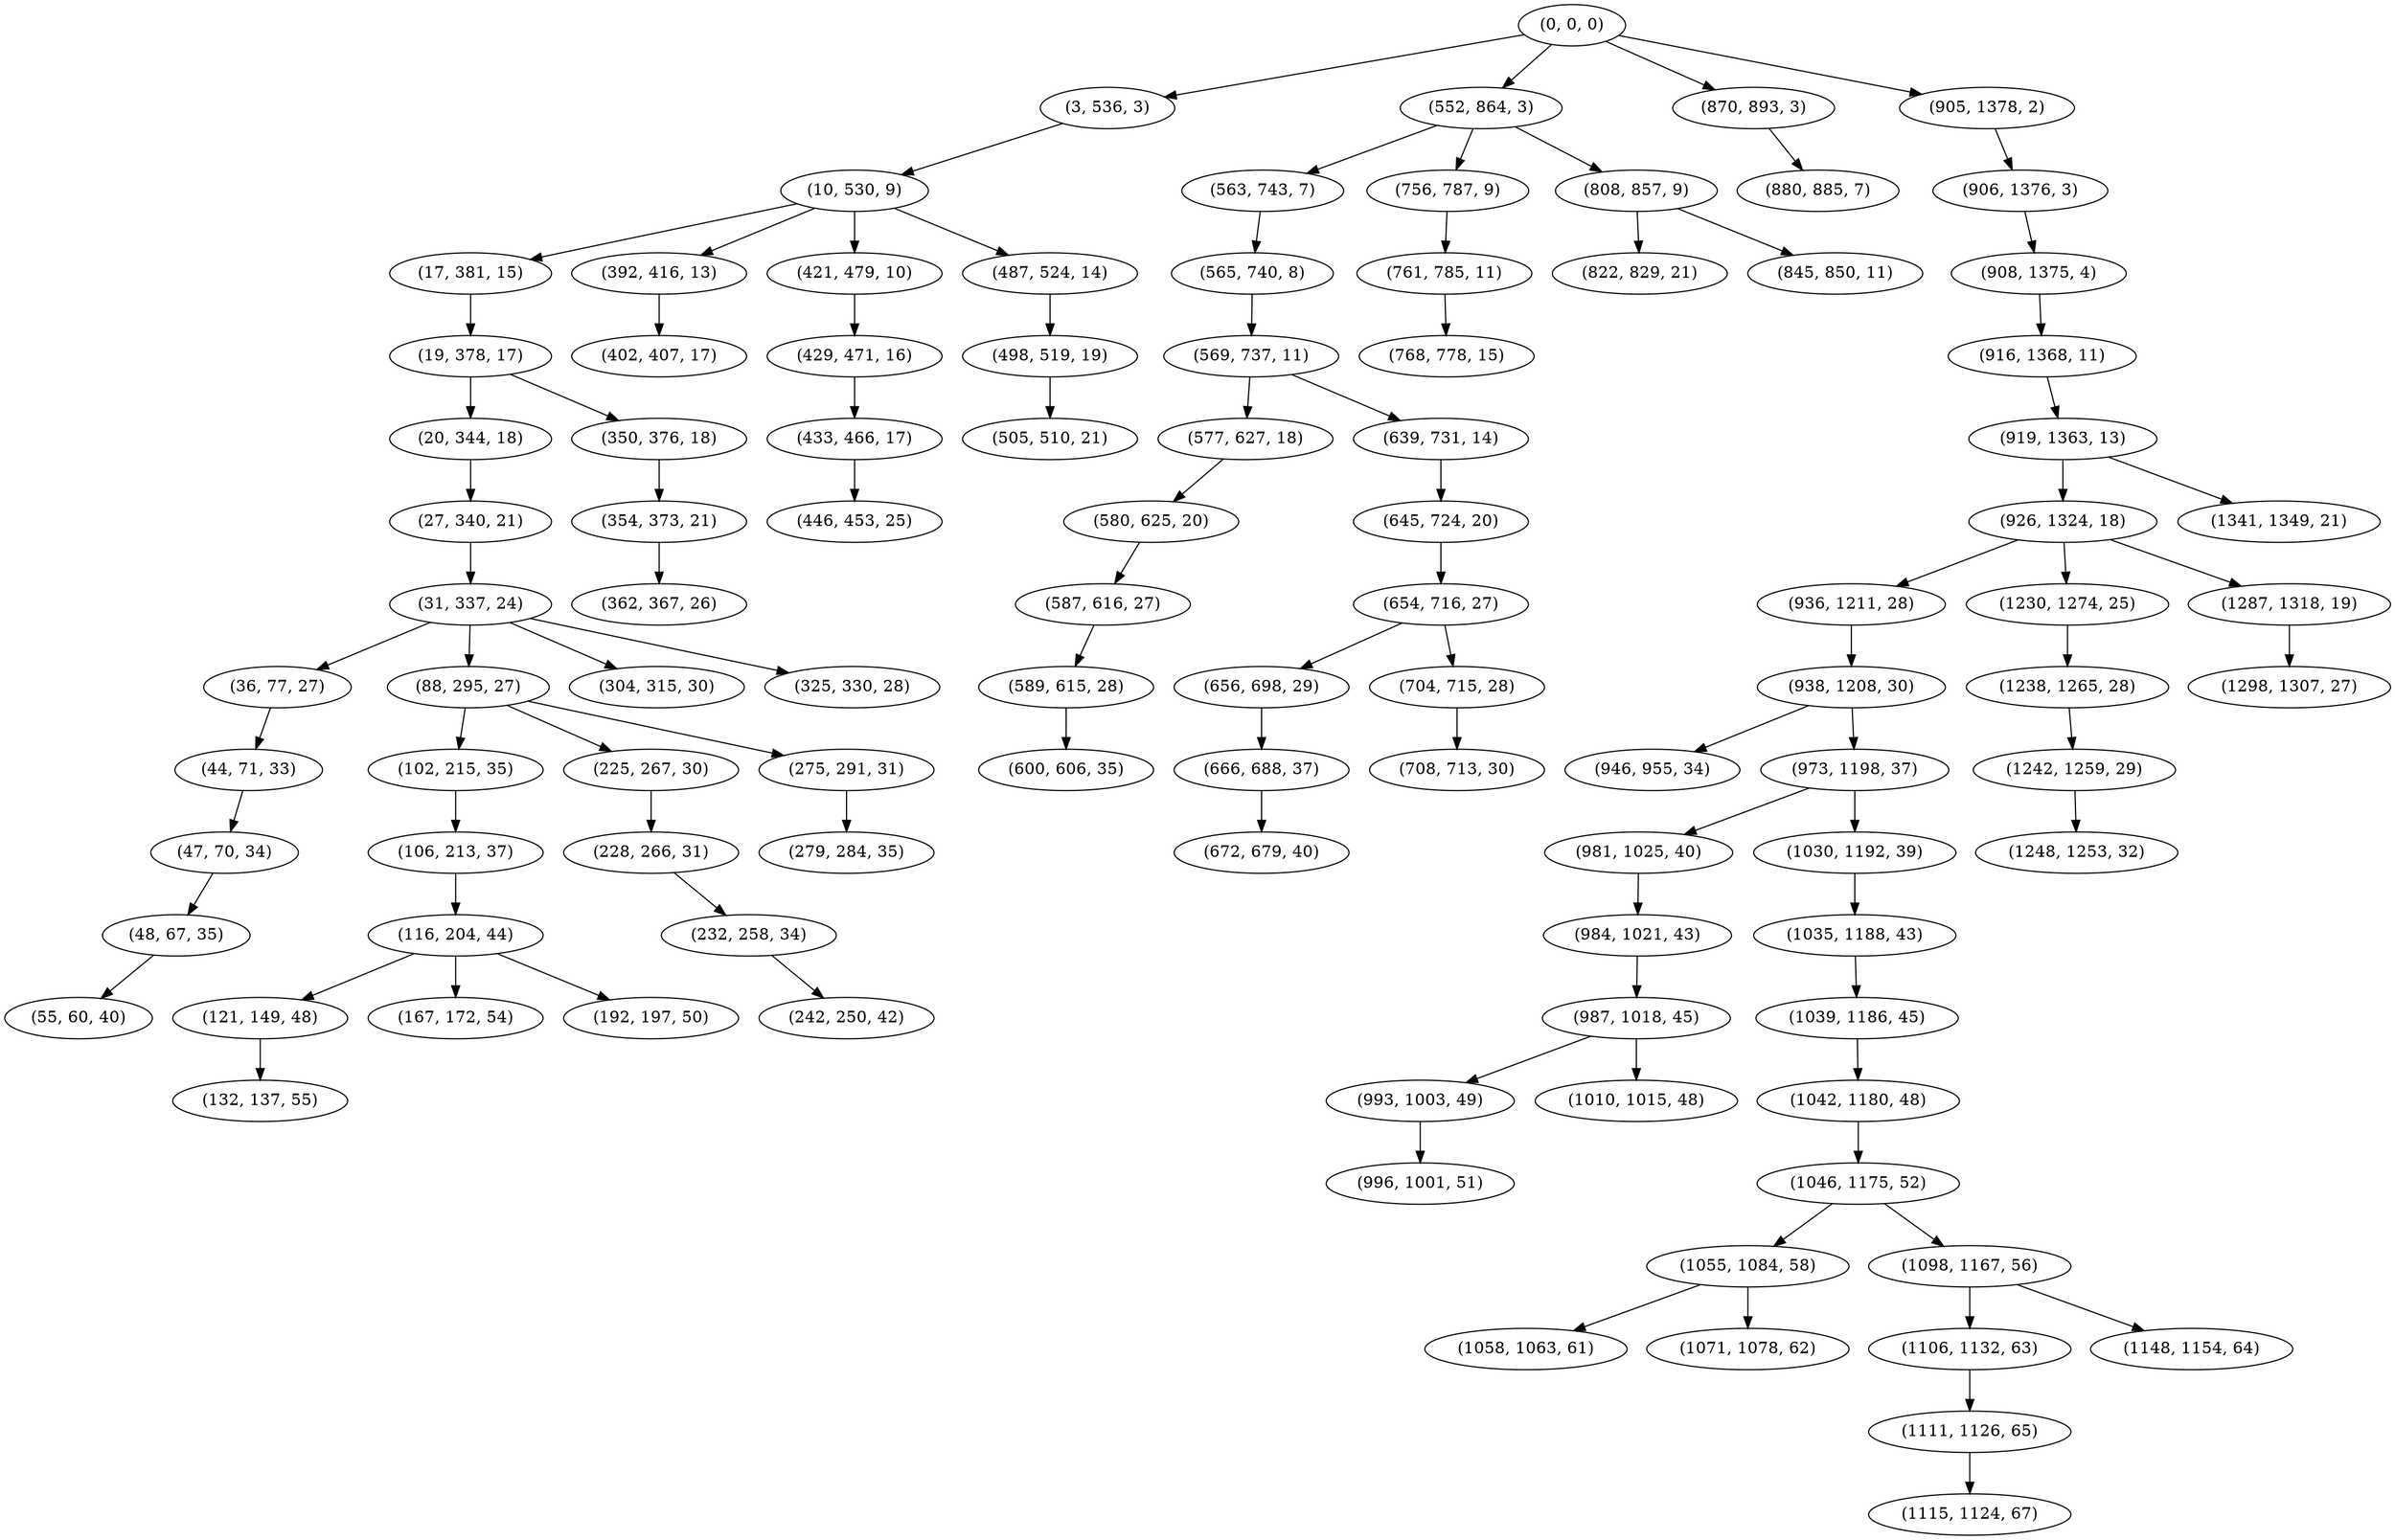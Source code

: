 digraph tree {
    "(0, 0, 0)";
    "(3, 536, 3)";
    "(10, 530, 9)";
    "(17, 381, 15)";
    "(19, 378, 17)";
    "(20, 344, 18)";
    "(27, 340, 21)";
    "(31, 337, 24)";
    "(36, 77, 27)";
    "(44, 71, 33)";
    "(47, 70, 34)";
    "(48, 67, 35)";
    "(55, 60, 40)";
    "(88, 295, 27)";
    "(102, 215, 35)";
    "(106, 213, 37)";
    "(116, 204, 44)";
    "(121, 149, 48)";
    "(132, 137, 55)";
    "(167, 172, 54)";
    "(192, 197, 50)";
    "(225, 267, 30)";
    "(228, 266, 31)";
    "(232, 258, 34)";
    "(242, 250, 42)";
    "(275, 291, 31)";
    "(279, 284, 35)";
    "(304, 315, 30)";
    "(325, 330, 28)";
    "(350, 376, 18)";
    "(354, 373, 21)";
    "(362, 367, 26)";
    "(392, 416, 13)";
    "(402, 407, 17)";
    "(421, 479, 10)";
    "(429, 471, 16)";
    "(433, 466, 17)";
    "(446, 453, 25)";
    "(487, 524, 14)";
    "(498, 519, 19)";
    "(505, 510, 21)";
    "(552, 864, 3)";
    "(563, 743, 7)";
    "(565, 740, 8)";
    "(569, 737, 11)";
    "(577, 627, 18)";
    "(580, 625, 20)";
    "(587, 616, 27)";
    "(589, 615, 28)";
    "(600, 606, 35)";
    "(639, 731, 14)";
    "(645, 724, 20)";
    "(654, 716, 27)";
    "(656, 698, 29)";
    "(666, 688, 37)";
    "(672, 679, 40)";
    "(704, 715, 28)";
    "(708, 713, 30)";
    "(756, 787, 9)";
    "(761, 785, 11)";
    "(768, 778, 15)";
    "(808, 857, 9)";
    "(822, 829, 21)";
    "(845, 850, 11)";
    "(870, 893, 3)";
    "(880, 885, 7)";
    "(905, 1378, 2)";
    "(906, 1376, 3)";
    "(908, 1375, 4)";
    "(916, 1368, 11)";
    "(919, 1363, 13)";
    "(926, 1324, 18)";
    "(936, 1211, 28)";
    "(938, 1208, 30)";
    "(946, 955, 34)";
    "(973, 1198, 37)";
    "(981, 1025, 40)";
    "(984, 1021, 43)";
    "(987, 1018, 45)";
    "(993, 1003, 49)";
    "(996, 1001, 51)";
    "(1010, 1015, 48)";
    "(1030, 1192, 39)";
    "(1035, 1188, 43)";
    "(1039, 1186, 45)";
    "(1042, 1180, 48)";
    "(1046, 1175, 52)";
    "(1055, 1084, 58)";
    "(1058, 1063, 61)";
    "(1071, 1078, 62)";
    "(1098, 1167, 56)";
    "(1106, 1132, 63)";
    "(1111, 1126, 65)";
    "(1115, 1124, 67)";
    "(1148, 1154, 64)";
    "(1230, 1274, 25)";
    "(1238, 1265, 28)";
    "(1242, 1259, 29)";
    "(1248, 1253, 32)";
    "(1287, 1318, 19)";
    "(1298, 1307, 27)";
    "(1341, 1349, 21)";
    "(0, 0, 0)" -> "(3, 536, 3)";
    "(0, 0, 0)" -> "(552, 864, 3)";
    "(0, 0, 0)" -> "(870, 893, 3)";
    "(0, 0, 0)" -> "(905, 1378, 2)";
    "(3, 536, 3)" -> "(10, 530, 9)";
    "(10, 530, 9)" -> "(17, 381, 15)";
    "(10, 530, 9)" -> "(392, 416, 13)";
    "(10, 530, 9)" -> "(421, 479, 10)";
    "(10, 530, 9)" -> "(487, 524, 14)";
    "(17, 381, 15)" -> "(19, 378, 17)";
    "(19, 378, 17)" -> "(20, 344, 18)";
    "(19, 378, 17)" -> "(350, 376, 18)";
    "(20, 344, 18)" -> "(27, 340, 21)";
    "(27, 340, 21)" -> "(31, 337, 24)";
    "(31, 337, 24)" -> "(36, 77, 27)";
    "(31, 337, 24)" -> "(88, 295, 27)";
    "(31, 337, 24)" -> "(304, 315, 30)";
    "(31, 337, 24)" -> "(325, 330, 28)";
    "(36, 77, 27)" -> "(44, 71, 33)";
    "(44, 71, 33)" -> "(47, 70, 34)";
    "(47, 70, 34)" -> "(48, 67, 35)";
    "(48, 67, 35)" -> "(55, 60, 40)";
    "(88, 295, 27)" -> "(102, 215, 35)";
    "(88, 295, 27)" -> "(225, 267, 30)";
    "(88, 295, 27)" -> "(275, 291, 31)";
    "(102, 215, 35)" -> "(106, 213, 37)";
    "(106, 213, 37)" -> "(116, 204, 44)";
    "(116, 204, 44)" -> "(121, 149, 48)";
    "(116, 204, 44)" -> "(167, 172, 54)";
    "(116, 204, 44)" -> "(192, 197, 50)";
    "(121, 149, 48)" -> "(132, 137, 55)";
    "(225, 267, 30)" -> "(228, 266, 31)";
    "(228, 266, 31)" -> "(232, 258, 34)";
    "(232, 258, 34)" -> "(242, 250, 42)";
    "(275, 291, 31)" -> "(279, 284, 35)";
    "(350, 376, 18)" -> "(354, 373, 21)";
    "(354, 373, 21)" -> "(362, 367, 26)";
    "(392, 416, 13)" -> "(402, 407, 17)";
    "(421, 479, 10)" -> "(429, 471, 16)";
    "(429, 471, 16)" -> "(433, 466, 17)";
    "(433, 466, 17)" -> "(446, 453, 25)";
    "(487, 524, 14)" -> "(498, 519, 19)";
    "(498, 519, 19)" -> "(505, 510, 21)";
    "(552, 864, 3)" -> "(563, 743, 7)";
    "(552, 864, 3)" -> "(756, 787, 9)";
    "(552, 864, 3)" -> "(808, 857, 9)";
    "(563, 743, 7)" -> "(565, 740, 8)";
    "(565, 740, 8)" -> "(569, 737, 11)";
    "(569, 737, 11)" -> "(577, 627, 18)";
    "(569, 737, 11)" -> "(639, 731, 14)";
    "(577, 627, 18)" -> "(580, 625, 20)";
    "(580, 625, 20)" -> "(587, 616, 27)";
    "(587, 616, 27)" -> "(589, 615, 28)";
    "(589, 615, 28)" -> "(600, 606, 35)";
    "(639, 731, 14)" -> "(645, 724, 20)";
    "(645, 724, 20)" -> "(654, 716, 27)";
    "(654, 716, 27)" -> "(656, 698, 29)";
    "(654, 716, 27)" -> "(704, 715, 28)";
    "(656, 698, 29)" -> "(666, 688, 37)";
    "(666, 688, 37)" -> "(672, 679, 40)";
    "(704, 715, 28)" -> "(708, 713, 30)";
    "(756, 787, 9)" -> "(761, 785, 11)";
    "(761, 785, 11)" -> "(768, 778, 15)";
    "(808, 857, 9)" -> "(822, 829, 21)";
    "(808, 857, 9)" -> "(845, 850, 11)";
    "(870, 893, 3)" -> "(880, 885, 7)";
    "(905, 1378, 2)" -> "(906, 1376, 3)";
    "(906, 1376, 3)" -> "(908, 1375, 4)";
    "(908, 1375, 4)" -> "(916, 1368, 11)";
    "(916, 1368, 11)" -> "(919, 1363, 13)";
    "(919, 1363, 13)" -> "(926, 1324, 18)";
    "(919, 1363, 13)" -> "(1341, 1349, 21)";
    "(926, 1324, 18)" -> "(936, 1211, 28)";
    "(926, 1324, 18)" -> "(1230, 1274, 25)";
    "(926, 1324, 18)" -> "(1287, 1318, 19)";
    "(936, 1211, 28)" -> "(938, 1208, 30)";
    "(938, 1208, 30)" -> "(946, 955, 34)";
    "(938, 1208, 30)" -> "(973, 1198, 37)";
    "(973, 1198, 37)" -> "(981, 1025, 40)";
    "(973, 1198, 37)" -> "(1030, 1192, 39)";
    "(981, 1025, 40)" -> "(984, 1021, 43)";
    "(984, 1021, 43)" -> "(987, 1018, 45)";
    "(987, 1018, 45)" -> "(993, 1003, 49)";
    "(987, 1018, 45)" -> "(1010, 1015, 48)";
    "(993, 1003, 49)" -> "(996, 1001, 51)";
    "(1030, 1192, 39)" -> "(1035, 1188, 43)";
    "(1035, 1188, 43)" -> "(1039, 1186, 45)";
    "(1039, 1186, 45)" -> "(1042, 1180, 48)";
    "(1042, 1180, 48)" -> "(1046, 1175, 52)";
    "(1046, 1175, 52)" -> "(1055, 1084, 58)";
    "(1046, 1175, 52)" -> "(1098, 1167, 56)";
    "(1055, 1084, 58)" -> "(1058, 1063, 61)";
    "(1055, 1084, 58)" -> "(1071, 1078, 62)";
    "(1098, 1167, 56)" -> "(1106, 1132, 63)";
    "(1098, 1167, 56)" -> "(1148, 1154, 64)";
    "(1106, 1132, 63)" -> "(1111, 1126, 65)";
    "(1111, 1126, 65)" -> "(1115, 1124, 67)";
    "(1230, 1274, 25)" -> "(1238, 1265, 28)";
    "(1238, 1265, 28)" -> "(1242, 1259, 29)";
    "(1242, 1259, 29)" -> "(1248, 1253, 32)";
    "(1287, 1318, 19)" -> "(1298, 1307, 27)";
}
